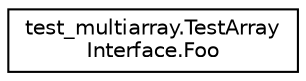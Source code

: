 digraph "Graphical Class Hierarchy"
{
 // LATEX_PDF_SIZE
  edge [fontname="Helvetica",fontsize="10",labelfontname="Helvetica",labelfontsize="10"];
  node [fontname="Helvetica",fontsize="10",shape=record];
  rankdir="LR";
  Node0 [label="test_multiarray.TestArray\lInterface.Foo",height=0.2,width=0.4,color="black", fillcolor="white", style="filled",URL="$classtest__multiarray_1_1TestArrayInterface_1_1Foo.html",tooltip=" "];
}
